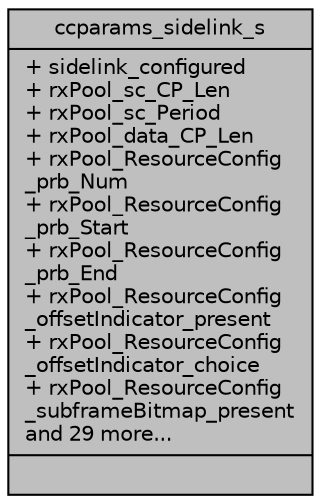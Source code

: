 digraph "ccparams_sidelink_s"
{
 // LATEX_PDF_SIZE
  edge [fontname="Helvetica",fontsize="10",labelfontname="Helvetica",labelfontsize="10"];
  node [fontname="Helvetica",fontsize="10",shape=record];
  Node1 [label="{ccparams_sidelink_s\n|+ sidelink_configured\l+ rxPool_sc_CP_Len\l+ rxPool_sc_Period\l+ rxPool_data_CP_Len\l+ rxPool_ResourceConfig\l_prb_Num\l+ rxPool_ResourceConfig\l_prb_Start\l+ rxPool_ResourceConfig\l_prb_End\l+ rxPool_ResourceConfig\l_offsetIndicator_present\l+ rxPool_ResourceConfig\l_offsetIndicator_choice\l+ rxPool_ResourceConfig\l_subframeBitmap_present\land 29 more...\l|}",height=0.2,width=0.4,color="black", fillcolor="grey75", style="filled", fontcolor="black",tooltip=" "];
}
